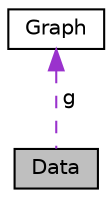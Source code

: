 digraph "Data"
{
 // LATEX_PDF_SIZE
  edge [fontname="Helvetica",fontsize="10",labelfontname="Helvetica",labelfontsize="10"];
  node [fontname="Helvetica",fontsize="10",shape=record];
  Node1 [label="Data",height=0.2,width=0.4,color="black", fillcolor="grey75", style="filled", fontcolor="black",tooltip="Class that saves all the program data."];
  Node2 -> Node1 [dir="back",color="darkorchid3",fontsize="10",style="dashed",label=" g" ,fontname="Helvetica"];
  Node2 [label="Graph",height=0.2,width=0.4,color="black", fillcolor="white", style="filled",URL="$class_graph.html",tooltip="Represents a graph of airports and flights."];
}
